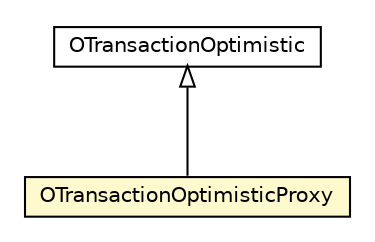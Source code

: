 #!/usr/local/bin/dot
#
# Class diagram 
# Generated by UMLGraph version R5_6-24-gf6e263 (http://www.umlgraph.org/)
#

digraph G {
	edge [fontname="Helvetica",fontsize=10,labelfontname="Helvetica",labelfontsize=10];
	node [fontname="Helvetica",fontsize=10,shape=plaintext];
	nodesep=0.25;
	ranksep=0.5;
	// com.orientechnologies.orient.core.tx.OTransactionOptimistic
	c7254182 [label=<<table title="com.orientechnologies.orient.core.tx.OTransactionOptimistic" border="0" cellborder="1" cellspacing="0" cellpadding="2" port="p" href="../../core/tx/OTransactionOptimistic.html">
		<tr><td><table border="0" cellspacing="0" cellpadding="1">
<tr><td align="center" balign="center"> OTransactionOptimistic </td></tr>
		</table></td></tr>
		</table>>, URL="../../core/tx/OTransactionOptimistic.html", fontname="Helvetica", fontcolor="black", fontsize=10.0];
	// com.orientechnologies.orient.server.tx.OTransactionOptimisticProxy
	c7254740 [label=<<table title="com.orientechnologies.orient.server.tx.OTransactionOptimisticProxy" border="0" cellborder="1" cellspacing="0" cellpadding="2" port="p" bgcolor="lemonChiffon" href="./OTransactionOptimisticProxy.html">
		<tr><td><table border="0" cellspacing="0" cellpadding="1">
<tr><td align="center" balign="center"> OTransactionOptimisticProxy </td></tr>
		</table></td></tr>
		</table>>, URL="./OTransactionOptimisticProxy.html", fontname="Helvetica", fontcolor="black", fontsize=10.0];
	//com.orientechnologies.orient.server.tx.OTransactionOptimisticProxy extends com.orientechnologies.orient.core.tx.OTransactionOptimistic
	c7254182:p -> c7254740:p [dir=back,arrowtail=empty];
}

